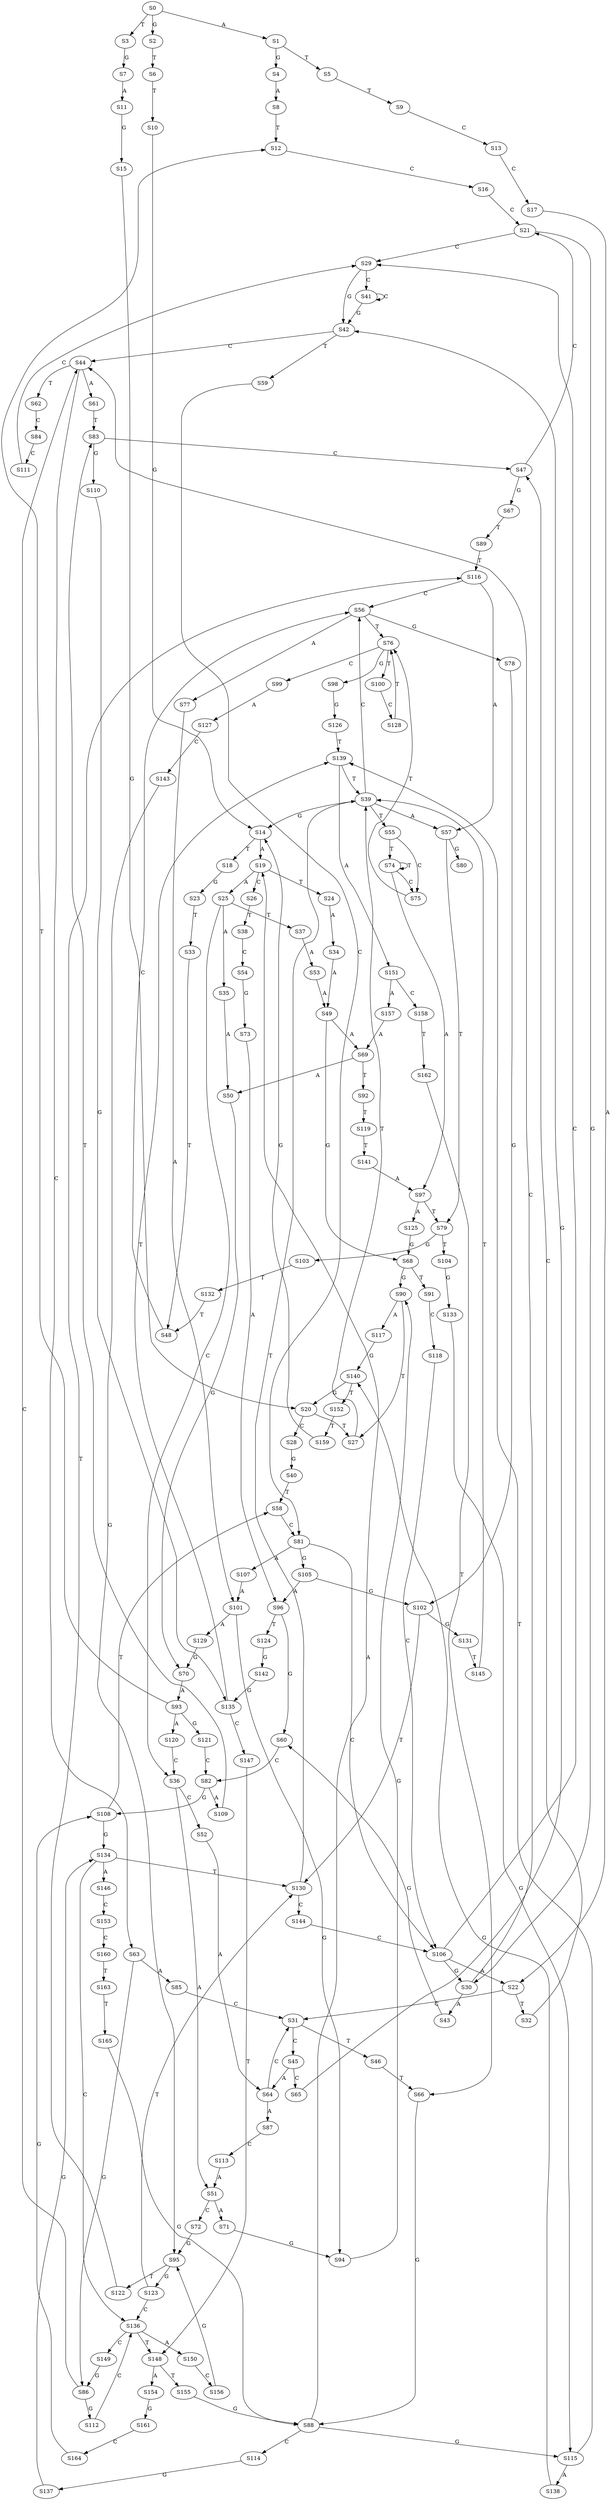 strict digraph  {
	S0 -> S1 [ label = A ];
	S0 -> S2 [ label = G ];
	S0 -> S3 [ label = T ];
	S1 -> S4 [ label = G ];
	S1 -> S5 [ label = T ];
	S2 -> S6 [ label = T ];
	S3 -> S7 [ label = G ];
	S4 -> S8 [ label = A ];
	S5 -> S9 [ label = T ];
	S6 -> S10 [ label = T ];
	S7 -> S11 [ label = A ];
	S8 -> S12 [ label = T ];
	S9 -> S13 [ label = C ];
	S10 -> S14 [ label = G ];
	S11 -> S15 [ label = G ];
	S12 -> S16 [ label = C ];
	S13 -> S17 [ label = C ];
	S14 -> S18 [ label = T ];
	S14 -> S19 [ label = A ];
	S15 -> S20 [ label = G ];
	S16 -> S21 [ label = C ];
	S17 -> S22 [ label = A ];
	S18 -> S23 [ label = G ];
	S19 -> S24 [ label = T ];
	S19 -> S25 [ label = A ];
	S19 -> S26 [ label = C ];
	S20 -> S27 [ label = T ];
	S20 -> S28 [ label = C ];
	S21 -> S29 [ label = C ];
	S21 -> S30 [ label = G ];
	S22 -> S31 [ label = C ];
	S22 -> S32 [ label = T ];
	S23 -> S33 [ label = T ];
	S24 -> S34 [ label = A ];
	S25 -> S35 [ label = A ];
	S25 -> S36 [ label = C ];
	S25 -> S37 [ label = T ];
	S26 -> S38 [ label = T ];
	S27 -> S39 [ label = T ];
	S28 -> S40 [ label = G ];
	S29 -> S41 [ label = C ];
	S29 -> S42 [ label = G ];
	S30 -> S43 [ label = A ];
	S30 -> S44 [ label = C ];
	S31 -> S45 [ label = C ];
	S31 -> S46 [ label = T ];
	S32 -> S47 [ label = C ];
	S33 -> S48 [ label = T ];
	S34 -> S49 [ label = A ];
	S35 -> S50 [ label = A ];
	S36 -> S51 [ label = A ];
	S36 -> S52 [ label = C ];
	S37 -> S53 [ label = A ];
	S38 -> S54 [ label = C ];
	S39 -> S55 [ label = T ];
	S39 -> S56 [ label = C ];
	S39 -> S14 [ label = G ];
	S39 -> S57 [ label = A ];
	S40 -> S58 [ label = T ];
	S41 -> S42 [ label = G ];
	S41 -> S41 [ label = C ];
	S42 -> S59 [ label = T ];
	S42 -> S44 [ label = C ];
	S43 -> S60 [ label = G ];
	S44 -> S61 [ label = A ];
	S44 -> S62 [ label = T ];
	S44 -> S63 [ label = C ];
	S45 -> S64 [ label = A ];
	S45 -> S65 [ label = C ];
	S46 -> S66 [ label = T ];
	S47 -> S21 [ label = C ];
	S47 -> S67 [ label = G ];
	S48 -> S56 [ label = C ];
	S49 -> S68 [ label = G ];
	S49 -> S69 [ label = A ];
	S50 -> S70 [ label = G ];
	S51 -> S71 [ label = A ];
	S51 -> S72 [ label = C ];
	S52 -> S64 [ label = A ];
	S53 -> S49 [ label = A ];
	S54 -> S73 [ label = G ];
	S55 -> S74 [ label = T ];
	S55 -> S75 [ label = C ];
	S56 -> S76 [ label = T ];
	S56 -> S77 [ label = A ];
	S56 -> S78 [ label = G ];
	S57 -> S79 [ label = T ];
	S57 -> S80 [ label = G ];
	S58 -> S81 [ label = C ];
	S59 -> S81 [ label = C ];
	S60 -> S82 [ label = C ];
	S61 -> S83 [ label = T ];
	S62 -> S84 [ label = C ];
	S63 -> S85 [ label = A ];
	S63 -> S86 [ label = G ];
	S64 -> S87 [ label = A ];
	S64 -> S31 [ label = C ];
	S65 -> S42 [ label = G ];
	S66 -> S88 [ label = G ];
	S67 -> S89 [ label = T ];
	S68 -> S90 [ label = G ];
	S68 -> S91 [ label = T ];
	S69 -> S92 [ label = T ];
	S69 -> S50 [ label = A ];
	S70 -> S93 [ label = A ];
	S71 -> S94 [ label = G ];
	S72 -> S95 [ label = G ];
	S73 -> S96 [ label = A ];
	S74 -> S75 [ label = C ];
	S74 -> S97 [ label = A ];
	S74 -> S74 [ label = T ];
	S75 -> S76 [ label = T ];
	S76 -> S98 [ label = G ];
	S76 -> S99 [ label = C ];
	S76 -> S100 [ label = T ];
	S77 -> S101 [ label = A ];
	S78 -> S102 [ label = G ];
	S79 -> S103 [ label = G ];
	S79 -> S104 [ label = T ];
	S81 -> S105 [ label = G ];
	S81 -> S106 [ label = C ];
	S81 -> S107 [ label = A ];
	S82 -> S108 [ label = G ];
	S82 -> S109 [ label = A ];
	S83 -> S47 [ label = C ];
	S83 -> S110 [ label = G ];
	S84 -> S111 [ label = C ];
	S85 -> S31 [ label = C ];
	S86 -> S44 [ label = C ];
	S86 -> S112 [ label = G ];
	S87 -> S113 [ label = C ];
	S88 -> S114 [ label = C ];
	S88 -> S19 [ label = A ];
	S88 -> S115 [ label = G ];
	S89 -> S116 [ label = T ];
	S90 -> S27 [ label = T ];
	S90 -> S117 [ label = A ];
	S91 -> S118 [ label = C ];
	S92 -> S119 [ label = T ];
	S93 -> S12 [ label = T ];
	S93 -> S120 [ label = A ];
	S93 -> S121 [ label = G ];
	S94 -> S90 [ label = G ];
	S95 -> S122 [ label = T ];
	S95 -> S123 [ label = G ];
	S96 -> S60 [ label = G ];
	S96 -> S124 [ label = T ];
	S97 -> S79 [ label = T ];
	S97 -> S125 [ label = A ];
	S98 -> S126 [ label = G ];
	S99 -> S127 [ label = A ];
	S100 -> S128 [ label = C ];
	S101 -> S94 [ label = G ];
	S101 -> S129 [ label = A ];
	S102 -> S130 [ label = T ];
	S102 -> S131 [ label = G ];
	S103 -> S132 [ label = T ];
	S104 -> S133 [ label = G ];
	S105 -> S102 [ label = G ];
	S105 -> S96 [ label = A ];
	S106 -> S30 [ label = G ];
	S106 -> S29 [ label = C ];
	S106 -> S22 [ label = A ];
	S107 -> S101 [ label = A ];
	S108 -> S134 [ label = G ];
	S108 -> S58 [ label = T ];
	S109 -> S83 [ label = T ];
	S110 -> S135 [ label = G ];
	S111 -> S29 [ label = C ];
	S112 -> S136 [ label = C ];
	S113 -> S51 [ label = A ];
	S114 -> S137 [ label = G ];
	S115 -> S138 [ label = A ];
	S115 -> S139 [ label = T ];
	S116 -> S56 [ label = C ];
	S116 -> S57 [ label = A ];
	S117 -> S140 [ label = G ];
	S118 -> S106 [ label = C ];
	S119 -> S141 [ label = T ];
	S120 -> S36 [ label = C ];
	S121 -> S82 [ label = C ];
	S122 -> S116 [ label = T ];
	S123 -> S136 [ label = C ];
	S123 -> S130 [ label = T ];
	S124 -> S142 [ label = G ];
	S125 -> S68 [ label = G ];
	S126 -> S139 [ label = T ];
	S127 -> S143 [ label = C ];
	S128 -> S76 [ label = T ];
	S129 -> S70 [ label = G ];
	S130 -> S39 [ label = T ];
	S130 -> S144 [ label = C ];
	S131 -> S145 [ label = T ];
	S132 -> S48 [ label = T ];
	S133 -> S115 [ label = G ];
	S134 -> S130 [ label = T ];
	S134 -> S136 [ label = C ];
	S134 -> S146 [ label = A ];
	S135 -> S139 [ label = T ];
	S135 -> S147 [ label = C ];
	S136 -> S148 [ label = T ];
	S136 -> S149 [ label = C ];
	S136 -> S150 [ label = A ];
	S137 -> S134 [ label = G ];
	S138 -> S140 [ label = G ];
	S139 -> S39 [ label = T ];
	S139 -> S151 [ label = A ];
	S140 -> S20 [ label = G ];
	S140 -> S152 [ label = T ];
	S141 -> S97 [ label = A ];
	S142 -> S135 [ label = G ];
	S143 -> S95 [ label = G ];
	S144 -> S106 [ label = C ];
	S145 -> S39 [ label = T ];
	S146 -> S153 [ label = C ];
	S147 -> S148 [ label = T ];
	S148 -> S154 [ label = A ];
	S148 -> S155 [ label = T ];
	S149 -> S86 [ label = G ];
	S150 -> S156 [ label = C ];
	S151 -> S157 [ label = A ];
	S151 -> S158 [ label = C ];
	S152 -> S159 [ label = T ];
	S153 -> S160 [ label = C ];
	S154 -> S161 [ label = G ];
	S155 -> S88 [ label = G ];
	S156 -> S95 [ label = G ];
	S157 -> S69 [ label = A ];
	S158 -> S162 [ label = T ];
	S159 -> S14 [ label = G ];
	S160 -> S163 [ label = T ];
	S161 -> S164 [ label = C ];
	S162 -> S66 [ label = T ];
	S163 -> S165 [ label = T ];
	S164 -> S108 [ label = G ];
	S165 -> S88 [ label = G ];
}
